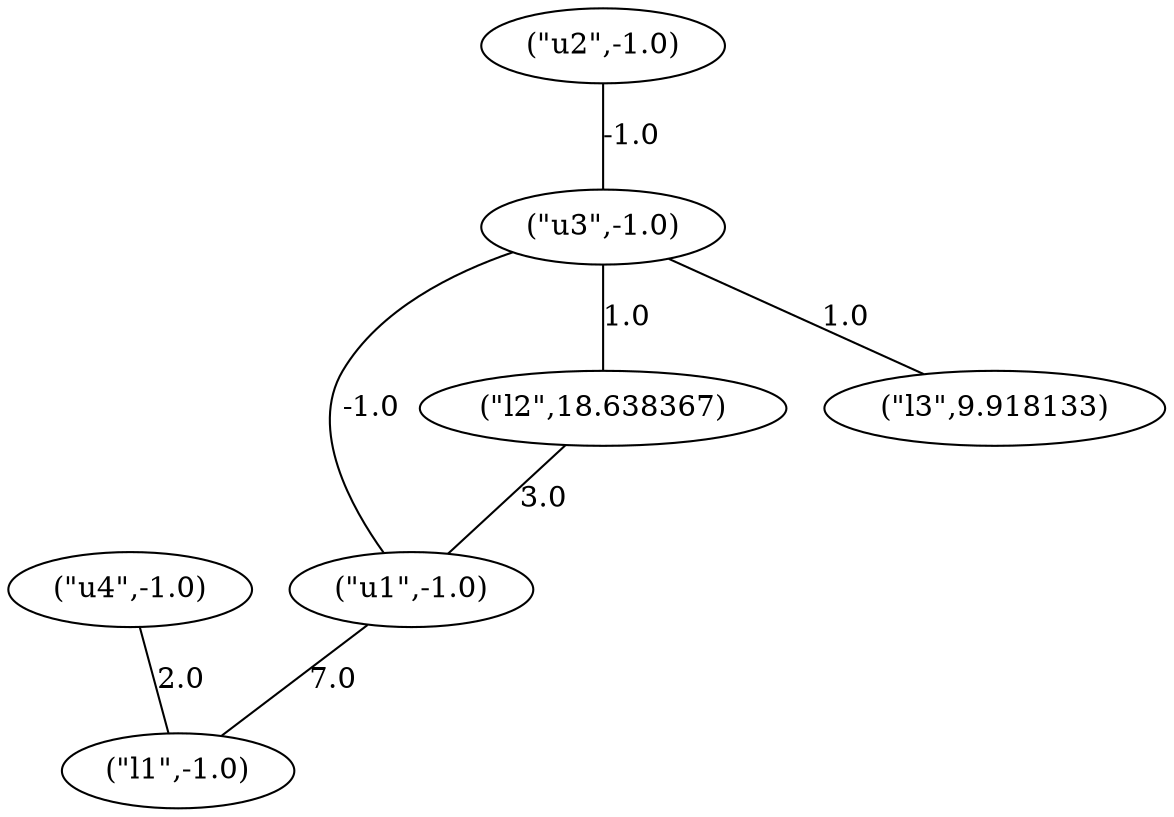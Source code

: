 graph G {
1 -- 6[label="7.0"];
2 -- 1[label="3.0"];
3 -- 1[label="-1.0"];
3 -- 2[label="1.0"];
3 -- 7[label="1.0"];
4 -- 3[label="-1.0"];
5 -- 6[label="2.0"];
1 [label="(\"u1\",-1.0)"];
2 [label="(\"l2\",18.638367)"];
3 [label="(\"u3\",-1.0)"];
4 [label="(\"u2\",-1.0)"];
5 [label="(\"u4\",-1.0)"];
6 [label="(\"l1\",-1.0)"];
7 [label="(\"l3\",9.918133)"];
}